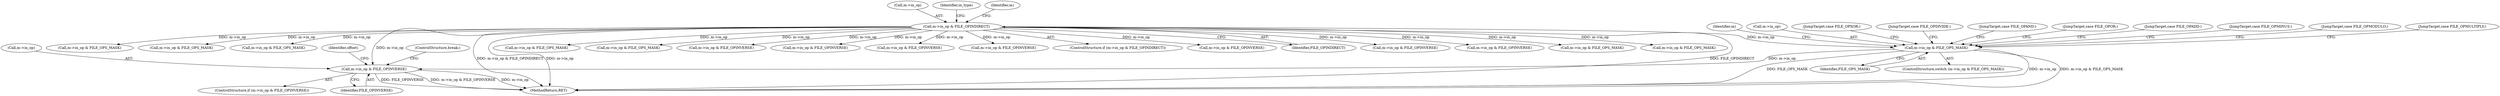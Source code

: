 digraph "0_file_447558595a3650db2886cd2f416ad0beba965801@pointer" {
"1000448" [label="(Call,m->in_op & FILE_OPS_MASK)"];
"1000231" [label="(Call,m->in_op & FILE_OPINDIRECT)"];
"1000533" [label="(Call,m->in_op & FILE_OPINVERSE)"];
"1000481" [label="(JumpTarget,case FILE_OPADD:)"];
"1000559" [label="(Call,m->in_op & FILE_OPS_MASK)"];
"1000490" [label="(JumpTarget,case FILE_OPMINUS:)"];
"1002199" [label="(Call,m->in_op & FILE_OPS_MASK)"];
"1000971" [label="(Call,m->in_op & FILE_OPINVERSE)"];
"1000232" [label="(Call,m->in_op)"];
"1000424" [label="(Identifier,in_type)"];
"1000448" [label="(Call,m->in_op & FILE_OPS_MASK)"];
"1000517" [label="(JumpTarget,case FILE_OPMODULO:)"];
"1000752" [label="(Call,m->in_op & FILE_OPINVERSE)"];
"1000499" [label="(JumpTarget,case FILE_OPMULTIPLY:)"];
"1000535" [label="(Identifier,m)"];
"1002284" [label="(Call,m->in_op & FILE_OPINVERSE)"];
"1002173" [label="(Call,m->in_op & FILE_OPINVERSE)"];
"1000449" [label="(Call,m->in_op)"];
"1002756" [label="(MethodReturn,RET)"];
"1000230" [label="(ControlStructure,if (m->in_op & FILE_OPINDIRECT))"];
"1000452" [label="(Identifier,FILE_OPS_MASK)"];
"1001446" [label="(Call,m->in_op & FILE_OPINVERSE)"];
"1000240" [label="(Identifier,m)"];
"1000472" [label="(JumpTarget,case FILE_OPXOR:)"];
"1000508" [label="(JumpTarget,case FILE_OPDIVIDE:)"];
"1000539" [label="(Identifier,offset)"];
"1000541" [label="(ControlStructure,break;)"];
"1000532" [label="(ControlStructure,if (m->in_op & FILE_OPINVERSE))"];
"1000235" [label="(Identifier,FILE_OPINDIRECT)"];
"1000454" [label="(JumpTarget,case FILE_OPAND:)"];
"1001082" [label="(Call,m->in_op & FILE_OPINVERSE)"];
"1000537" [label="(Identifier,FILE_OPINVERSE)"];
"1000533" [label="(Call,m->in_op & FILE_OPINVERSE)"];
"1000463" [label="(JumpTarget,case FILE_OPOR:)"];
"1000231" [label="(Call,m->in_op & FILE_OPINDIRECT)"];
"1001810" [label="(Call,m->in_op & FILE_OPINVERSE)"];
"1000447" [label="(ControlStructure,switch (m->in_op & FILE_OPS_MASK))"];
"1000778" [label="(Call,m->in_op & FILE_OPS_MASK)"];
"1001109" [label="(Call,m->in_op & FILE_OPS_MASK)"];
"1000997" [label="(Call,m->in_op & FILE_OPS_MASK)"];
"1000534" [label="(Call,m->in_op)"];
"1001836" [label="(Call,m->in_op & FILE_OPS_MASK)"];
"1001473" [label="(Call,m->in_op & FILE_OPS_MASK)"];
"1000448" -> "1000447"  [label="AST: "];
"1000448" -> "1000452"  [label="CFG: "];
"1000449" -> "1000448"  [label="AST: "];
"1000452" -> "1000448"  [label="AST: "];
"1000454" -> "1000448"  [label="CFG: "];
"1000463" -> "1000448"  [label="CFG: "];
"1000472" -> "1000448"  [label="CFG: "];
"1000481" -> "1000448"  [label="CFG: "];
"1000490" -> "1000448"  [label="CFG: "];
"1000499" -> "1000448"  [label="CFG: "];
"1000508" -> "1000448"  [label="CFG: "];
"1000517" -> "1000448"  [label="CFG: "];
"1000535" -> "1000448"  [label="CFG: "];
"1000448" -> "1002756"  [label="DDG: FILE_OPS_MASK"];
"1000448" -> "1002756"  [label="DDG: m->in_op"];
"1000448" -> "1002756"  [label="DDG: m->in_op & FILE_OPS_MASK"];
"1000231" -> "1000448"  [label="DDG: m->in_op"];
"1000448" -> "1000533"  [label="DDG: m->in_op"];
"1000231" -> "1000230"  [label="AST: "];
"1000231" -> "1000235"  [label="CFG: "];
"1000232" -> "1000231"  [label="AST: "];
"1000235" -> "1000231"  [label="AST: "];
"1000240" -> "1000231"  [label="CFG: "];
"1000424" -> "1000231"  [label="CFG: "];
"1000231" -> "1002756"  [label="DDG: FILE_OPINDIRECT"];
"1000231" -> "1002756"  [label="DDG: m->in_op & FILE_OPINDIRECT"];
"1000231" -> "1002756"  [label="DDG: m->in_op"];
"1000231" -> "1000533"  [label="DDG: m->in_op"];
"1000231" -> "1000559"  [label="DDG: m->in_op"];
"1000231" -> "1000752"  [label="DDG: m->in_op"];
"1000231" -> "1000778"  [label="DDG: m->in_op"];
"1000231" -> "1000971"  [label="DDG: m->in_op"];
"1000231" -> "1000997"  [label="DDG: m->in_op"];
"1000231" -> "1001082"  [label="DDG: m->in_op"];
"1000231" -> "1001109"  [label="DDG: m->in_op"];
"1000231" -> "1001446"  [label="DDG: m->in_op"];
"1000231" -> "1001473"  [label="DDG: m->in_op"];
"1000231" -> "1001810"  [label="DDG: m->in_op"];
"1000231" -> "1001836"  [label="DDG: m->in_op"];
"1000231" -> "1002173"  [label="DDG: m->in_op"];
"1000231" -> "1002199"  [label="DDG: m->in_op"];
"1000231" -> "1002284"  [label="DDG: m->in_op"];
"1000533" -> "1000532"  [label="AST: "];
"1000533" -> "1000537"  [label="CFG: "];
"1000534" -> "1000533"  [label="AST: "];
"1000537" -> "1000533"  [label="AST: "];
"1000539" -> "1000533"  [label="CFG: "];
"1000541" -> "1000533"  [label="CFG: "];
"1000533" -> "1002756"  [label="DDG: m->in_op & FILE_OPINVERSE"];
"1000533" -> "1002756"  [label="DDG: m->in_op"];
"1000533" -> "1002756"  [label="DDG: FILE_OPINVERSE"];
}
